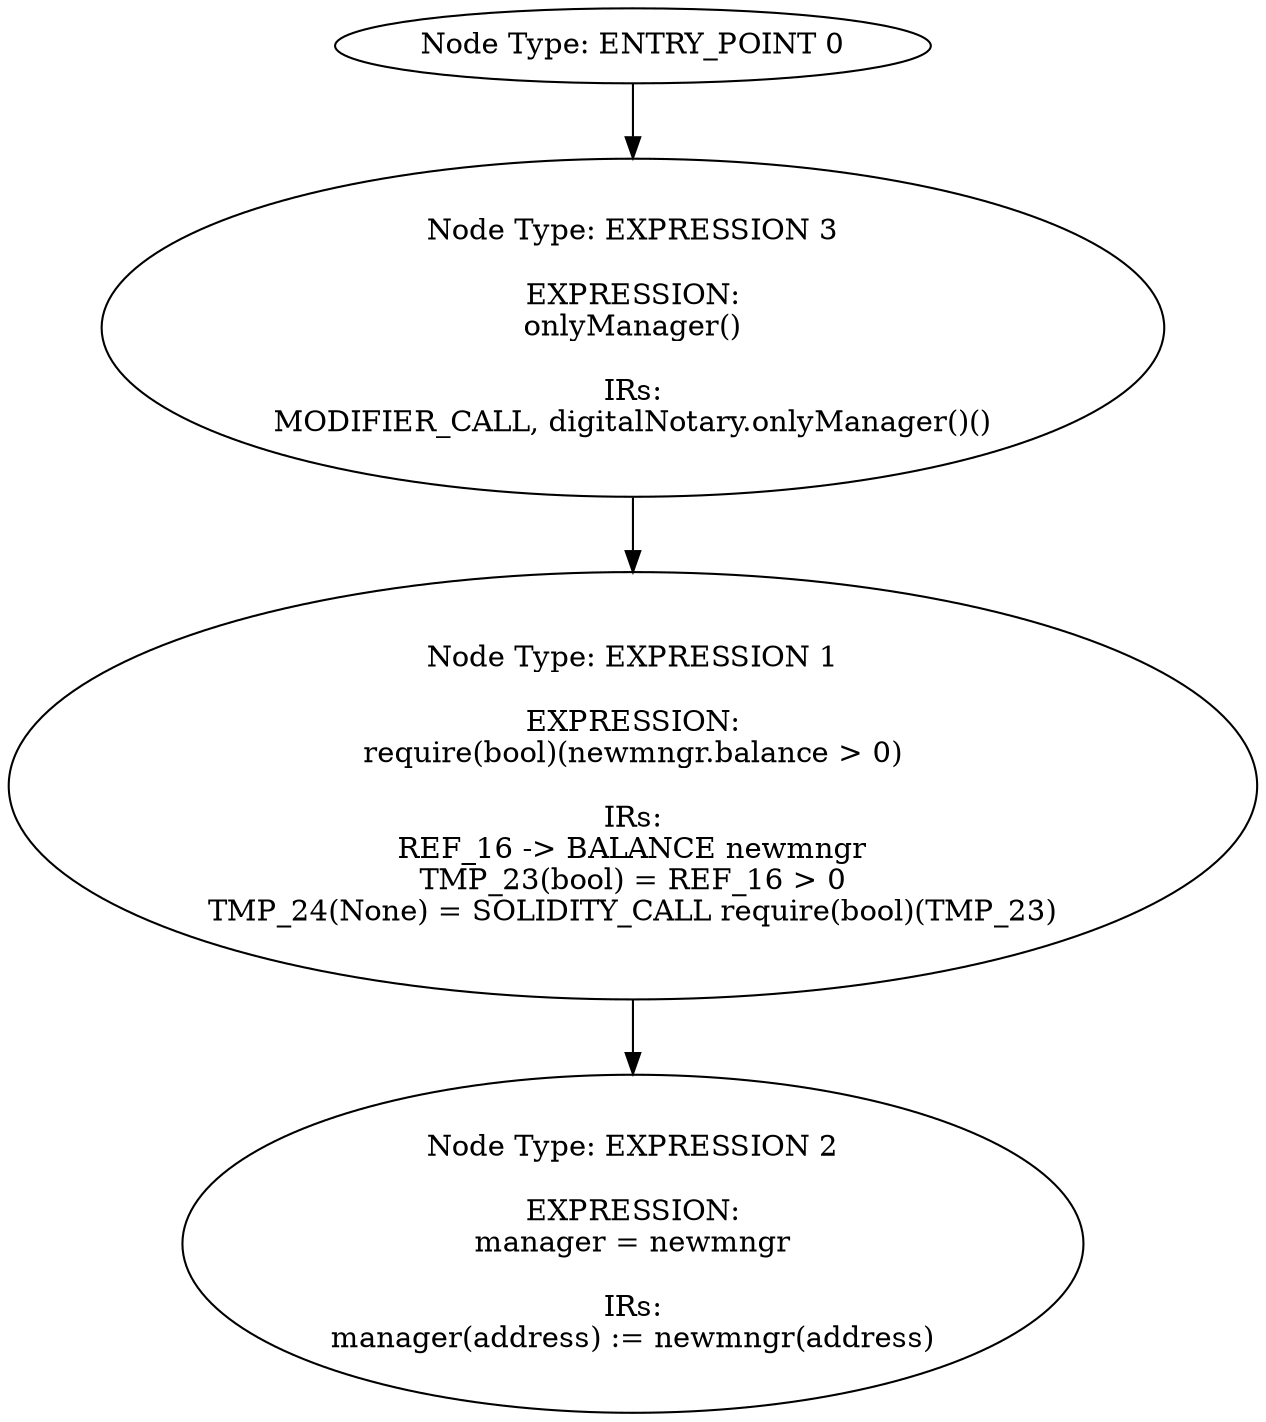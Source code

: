 digraph{
0[label="Node Type: ENTRY_POINT 0
"];
0->3;
1[label="Node Type: EXPRESSION 1

EXPRESSION:
require(bool)(newmngr.balance > 0)

IRs:
REF_16 -> BALANCE newmngr
TMP_23(bool) = REF_16 > 0
TMP_24(None) = SOLIDITY_CALL require(bool)(TMP_23)"];
1->2;
2[label="Node Type: EXPRESSION 2

EXPRESSION:
manager = newmngr

IRs:
manager(address) := newmngr(address)"];
3[label="Node Type: EXPRESSION 3

EXPRESSION:
onlyManager()

IRs:
MODIFIER_CALL, digitalNotary.onlyManager()()"];
3->1;
}
